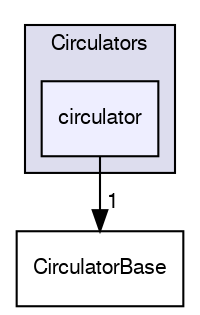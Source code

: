 digraph "src/OpenFOAM/containers/Circulators/circulator" {
  bgcolor=transparent;
  compound=true
  node [ fontsize="10", fontname="FreeSans"];
  edge [ labelfontsize="10", labelfontname="FreeSans"];
  subgraph clusterdir_95a7e81c1594d83c19708405d7dbc74d {
    graph [ bgcolor="#ddddee", pencolor="black", label="Circulators" fontname="FreeSans", fontsize="10", URL="dir_95a7e81c1594d83c19708405d7dbc74d.html"]
  dir_43842901379c15dcbd75044b45df60e0 [shape=box, label="circulator", style="filled", fillcolor="#eeeeff", pencolor="black", URL="dir_43842901379c15dcbd75044b45df60e0.html"];
  }
  dir_a82de541a3ae3ff38b30bc16fbb29fe5 [shape=box label="CirculatorBase" URL="dir_a82de541a3ae3ff38b30bc16fbb29fe5.html"];
  dir_43842901379c15dcbd75044b45df60e0->dir_a82de541a3ae3ff38b30bc16fbb29fe5 [headlabel="1", labeldistance=1.5 headhref="dir_001739_001740.html"];
}
